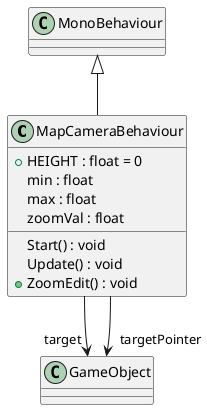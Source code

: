 @startuml
class MapCameraBehaviour {
    + HEIGHT : float = 0
    min : float
    max : float
    zoomVal : float
    Start() : void
    Update() : void
    + ZoomEdit() : void
}
MonoBehaviour <|-- MapCameraBehaviour
MapCameraBehaviour --> "target" GameObject
MapCameraBehaviour --> "targetPointer" GameObject
@enduml
